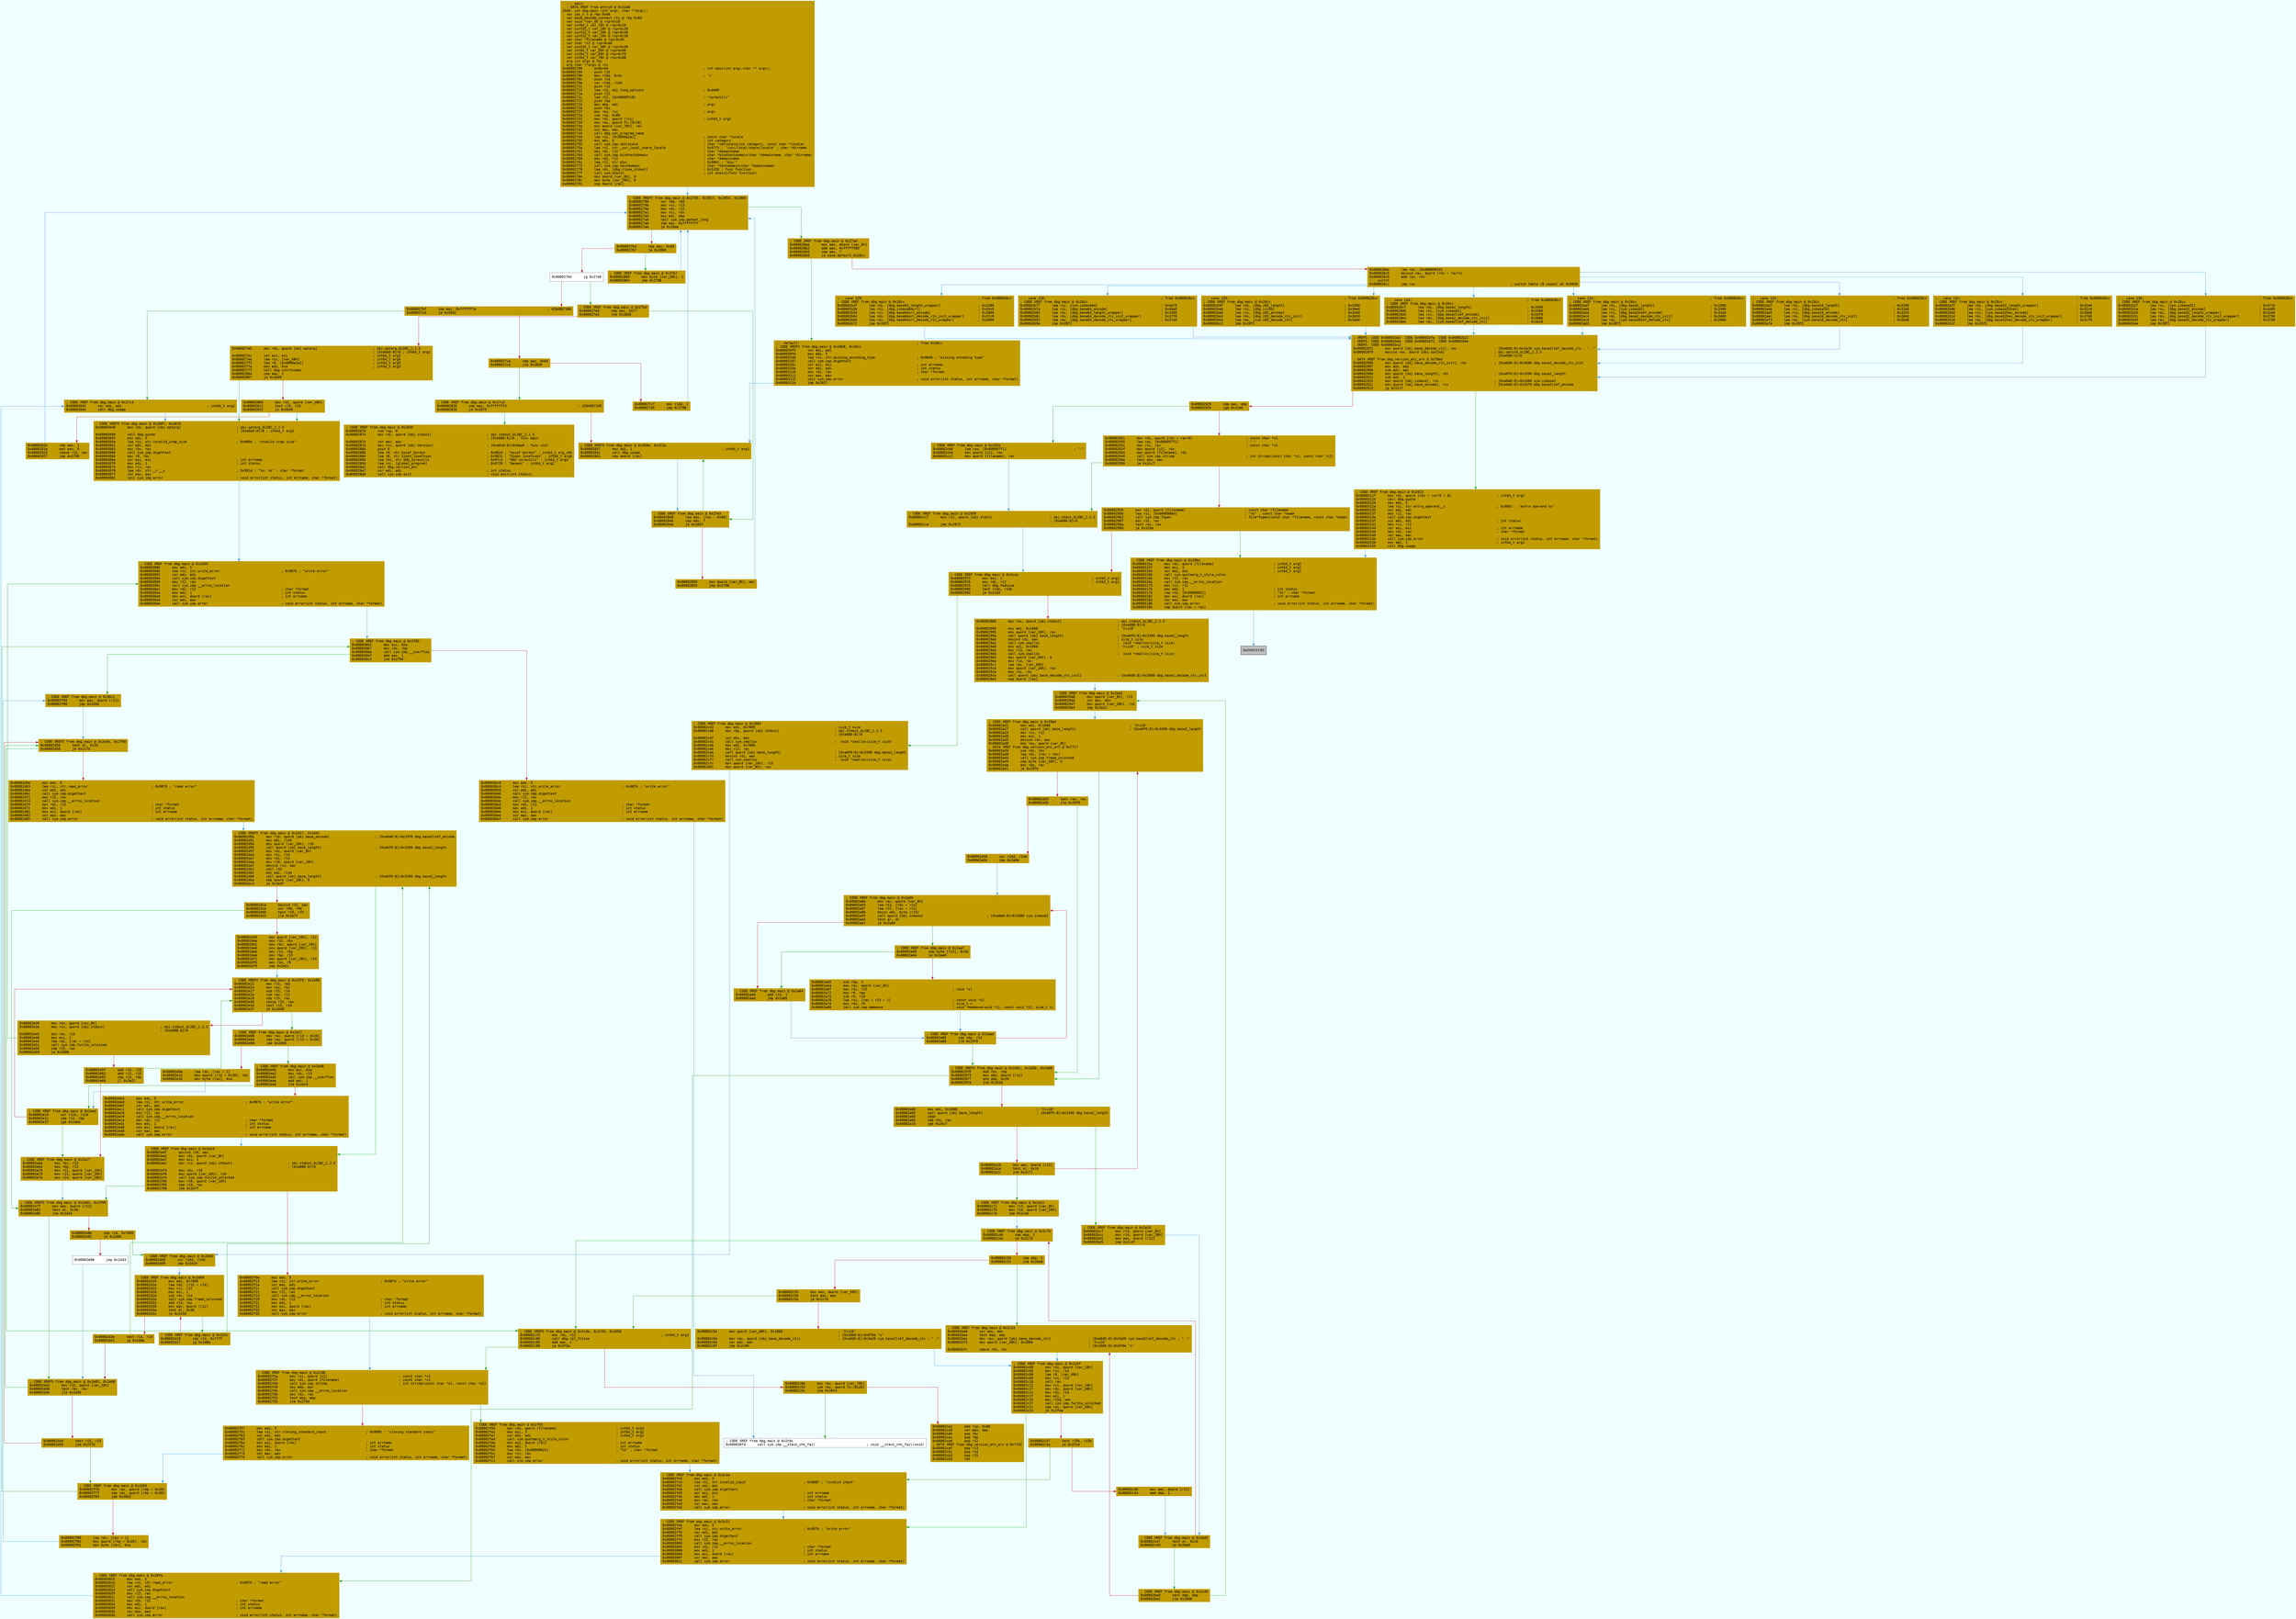digraph code {
	graph [bgcolor=azure fontsize=8 fontname="Courier" splines="ortho"];
	node [fillcolor=gray style=filled shape=box];
	edge [arrowhead="normal"];
	"0x00002700" [URL="dbg.main/0x00002700", fillcolor="#c19c00",color="#c19c00", fontname="Courier",label="  ;-- main:\l  ; DATA XREF from entry0 @ 0x31a8\l2646: int dbg.main (int argc, char **argv);\l; var idx_t n @ rbp-0x68\l; var base_decode_context ctx @ rbp-0x60\l; var void *var_8h @ rsp+0x18\l; var int64_t var_10h @ rsp+0x20\l; var uint32_t var_18h @ rsp+0x28\l; var uint32_t var_20h @ rsp+0x30\l; var uint32_t var_28h @ rsp+0x38\l; var char *filename @ rsp+0x40\l; var char *s2 @ rsp+0x48\l; var uint32_t var_48h @ rsp+0x58\l; var int64_t var_50h @ rsp+0x60\l; var int64_t var_60h @ rsp+0x70\l; var int64_t var_78h @ rsp+0x88\l; arg int argc @ rdi\l; arg char **argv @ rsi\l0x00002700      endbr64                                                ; int main(int argc,char ** argv);\l0x00002704      push r15\l0x00002706      mov r15d, 0x4c                                         ; 'L'\l0x0000270c      push r14\l0x0000270e      xor r14d, r14d\l0x00002711      push r13\l0x00002713      lea r13, obj.long_options                              ; 0xda00\l0x0000271a      push r12\l0x0000271c      lea r12, [0x000097c8]                                  ; \"coreutils\"\l0x00002723      push rbp\l0x00002724      mov ebp, edi                                           ; argc\l0x00002726      push rbx\l0x00002727      mov rbx, rsi                                           ; argv\l0x0000272a      sub rsp, 0x88\l0x00002731      mov rdi, qword [rsi]                                   ; int64_t arg1\l0x00002734      mov rax, qword fs:[0x28]\l0x0000273d      mov qword [var_78h], rax\l0x00002742      xor eax, eax\l0x00002744      call dbg.set_program_name\l0x00002749      lea rsi, [0x0000a1a1]                                  ; const char *locale\l0x00002750      mov edi, 6                                             ; int category\l0x00002755      call sym.imp.setlocale                                 ; char *setlocale(int category, const char *locale)\l0x0000275a      lea rsi, str._usr_local_share_locale                   ; 0x97f3 ; \"/usr/local/share/locale\" ; char *dirname\l0x00002761      mov rdi, r12                                           ; char *domainname\l0x00002764      call sym.imp.bindtextdomain                            ; char *bindtextdomain(char *domainname, char *dirname)\l0x00002769      mov rdi, r12                                           ; char *domainname\l0x0000276c      lea r12, str.diw:                                      ; 0x9841 ; \"diw:\"\l0x00002773      call sym.imp.textdomain                                ; char *textdomain(char *domainname)\l0x00002778      lea rdi, [dbg.close_stdout]                            ; 0x5250 ; func function\l0x0000277f      call sym.atexit                                        ; int atexit(func function)\l0x00002784      mov dword [var_8h], 0\l0x0000278c      mov byte [var_20h], 0\l0x00002791      nop dword [rax]\l"]
	"0x00002798" [URL="dbg.main/0x00002798", fillcolor="#c19c00",color="#c19c00", fontname="Courier",label="; CODE XREFS from dbg.main @ 0x27d5, 0x2827, 0x2854, 0x2865\l0x00002798      xor r8d, r8d\l0x0000279b      mov rcx, r13\l0x0000279e      mov rdx, r12\l0x000027a1      mov rsi, rbx\l0x000027a4      mov edi, ebp\l0x000027a6      call sym.imp.getopt_long\l0x000027ab      cmp eax, 0xffffffff\l0x000027ae      je 0x28ae\l"]
	"0x000027b4" [URL="dbg.main/0x000027b4", fillcolor="#c19c00",color="#c19c00", fontname="Courier",label="0x000027b4      cmp eax, 0x69\l0x000027b7      je 0x2860\l"]
	"0x000027bd" [URL="dbg.main/0x000027bd", fillcolor="white",color="#767676", fontname="Courier",label="0x000027bd      jg 0x27e0\l"]
	"0x000027bf" [URL="dbg.main/0x000027bf", fillcolor="#c19c00",color="#c19c00", fontname="Courier",label="0x000027bf      cmp eax, 0xffffff7e                                    ; 4294967166\l0x000027c4      je 0x3042\l"]
	"0x000027ca" [URL="dbg.main/0x000027ca", fillcolor="#c19c00",color="#c19c00", fontname="Courier",label="0x000027ca      cmp eax, 0x64\l0x000027cd      jne 0x2830\l"]
	"0x000027cf" [URL="dbg.main/0x000027cf", fillcolor="#c19c00",color="#c19c00", fontname="Courier",label="0x000027cf      mov r14d, 1\l0x000027d5      jmp 0x2798\l"]
	"0x000027e0" [URL="dbg.main/0x000027e0", fillcolor="#c19c00",color="#c19c00", fontname="Courier",label="; CODE XREF from dbg.main @ 0x27bd\l0x000027e0      cmp eax, 0x77\l0x000027e3      jne 0x2848\l"]
	"0x000027e5" [URL="dbg.main/0x000027e5", fillcolor="#c19c00",color="#c19c00", fontname="Courier",label="0x000027e5      mov rdi, qword [obj.optarg]                            ; obj.optarg_GLIBC_2.2.5\l                                                                       ; [0xe0a0:8]=0 ; int64_t arg1\l0x000027ec      xor esi, esi                                           ; int64_t arg2\l0x000027ee      lea rcx, [var_48h]                                     ; int64_t arg4\l0x000027f3      lea r8, [0x0000a1a1]                                   ; int64_t arg5\l0x000027fa      mov edx, 0xa                                           ; int64_t arg3\l0x000027ff      call dbg.xstrtoimax\l0x00002804      cmp eax, 1\l0x00002807      ja 0x3049\l"]
	"0x0000280d" [URL="dbg.main/0x0000280d", fillcolor="#c19c00",color="#c19c00", fontname="Courier",label="0x0000280d      mov r15, qword [var_48h]\l0x00002812      test r15, r15\l0x00002815      js 0x3049\l"]
	"0x0000281b" [URL="dbg.main/0x0000281b", fillcolor="#c19c00",color="#c19c00", fontname="Courier",label="0x0000281b      cmp eax, 1\l0x0000281e      mov eax, 0\l0x00002823      cmove r15, rax\l0x00002827      jmp 0x2798\l"]
	"0x00002830" [URL="dbg.main/0x00002830", fillcolor="#c19c00",color="#c19c00", fontname="Courier",label="; CODE XREF from dbg.main @ 0x27cd\l0x00002830      cmp eax, 0xffffff7d                                    ; 4294967165\l0x00002835      je 0x2870\l"]
	"0x00002837" [URL="dbg.main/0x00002837", fillcolor="#c19c00",color="#c19c00", fontname="Courier",label="; CODE XREFS from dbg.main @ 0x284e, 0x311a\l0x00002837      mov edi, 1                                             ; int64_t arg1\l0x0000283c      call dbg.usage\l0x00002841      nop dword [rax]\l"]
	"0x00002848" [URL="dbg.main/0x00002848", fillcolor="#c19c00",color="#c19c00", fontname="Courier",label="; CODE XREF from dbg.main @ 0x27e3\l0x00002848      lea edx, [rax - 0x80]\l0x0000284b      cmp edx, 7\l0x0000284e      ja 0x2837\l"]
	"0x00002850" [URL="dbg.main/0x00002850", fillcolor="#c19c00",color="#c19c00", fontname="Courier",label="0x00002850      mov dword [var_8h], eax\l0x00002854      jmp 0x2798\l"]
	"0x00002860" [URL="dbg.main/0x00002860", fillcolor="#c19c00",color="#c19c00", fontname="Courier",label="; CODE XREF from dbg.main @ 0x27b7\l0x00002860      mov byte [var_20h], 1\l0x00002865      jmp 0x2798\l"]
	"0x00002870" [URL="dbg.main/0x00002870", fillcolor="#c19c00",color="#c19c00", fontname="Courier",label="; CODE XREF from dbg.main @ 0x2835\l0x00002870      sub rsp, 8\l0x00002874      mov rdi, qword [obj.stdout]                            ; obj.stdout_GLIBC_2.2.5\l                                                                       ; [0xe088:8]=0 ; func main\l0x0000287b      xor eax, eax\l0x0000287d      mov rcx, qword [obj.Version]                           ; [0xe010:8]=0x9aa9 ; func init\l0x00002884      push 0\l0x00002886      lea r9, str.Assaf_Gordon                               ; 0x9824 ; \"Assaf Gordon\" ; int64_t arg_c0h\l0x0000288d      lea r8, str.Simon_Josefsson                            ; 0x9831 ; \"Simon Josefsson\" ; int64_t arg6\l0x00002894      lea rdx, str.GNU_coreutils                             ; 0x97c4 ; \"GNU coreutils\" ; int64_t arg3\l0x0000289b      lea rsi, [global_program]                              ; 0x9729 ; \"basenc\" ; int64_t arg2\l0x000028a2      call dbg.version_etc\l0x000028a7      xor edi, edi                                           ; int status\l0x000028a9      call sym.imp.exit                                      ; void exit(int status)\l"]
	"0x000028ae" [URL="dbg.main/0x000028ae", fillcolor="#c19c00",color="#c19c00", fontname="Courier",label="; CODE XREF from dbg.main @ 0x27ae\l0x000028ae      mov eax, dword [var_8h]\l0x000028b2      add eax, 0xffffff80\l0x000028b5      cmp eax, 7\l0x000028b8      ja case.default.0x28cc\l"]
	"0x000028be" [URL="dbg.main/0x000028be", fillcolor="#c19c00",color="#c19c00", fontname="Courier",label="0x000028be      lea rdx, [0x00009920]\l0x000028c5      movsxd rax, dword [rdx + rax*4]\l0x000028c9      add rax, rdx\l;-- switch\l0x000028cc      jmp rax                                                ; switch table (8 cases) at 0x9920\l"]
	"0x000028cf" [URL="dbg.main/0x000028cf", fillcolor="#c19c00",color="#c19c00", fontname="Courier",label=";-- case 134:                                                          ; from 0x000028cc\l; CODE XREF from dbg.main @ 0x28cc\l0x000028cf      lea rdi, [dbg.base2_length]                            ; 0x3390\l0x000028d6      lea rsi, [sym.isbase2]                                 ; 0x3380\l0x000028dd      lea rcx, [dbg.base2lsbf_encode]                        ; 0x33f0\l0x000028e4      lea rdx, [dbg.base2_decode_ctx_init]                   ; 0x3680\l0x000028eb      lea rax, [sym.base2lsbf_decode_ctx]                    ; 0x3a20\l"]
	"0x000028f2" [URL="dbg.main/0x000028f2", fillcolor="#c19c00",color="#c19c00", fontname="Courier",label="; XREFS: CODE 0x00002ad2  CODE 0x00002afa  CODE 0x00002b22  \l; XREFS: CODE 0x00002b4a  CODE 0x00002b72  CODE 0x00002b9a  \l; XREFS: CODE 0x00002bc2  \l0x000028f2      mov qword [obj.base_decode_ctx], rax                   ; [0xe0d0:8]=0x3a20 sym.base2lsbf_decode_ctx ; \" :\"\l0x000028f9      movsxd rax, dword [obj.optind]                         ; obj.optind_GLIBC_2.2.5\l                                                                       ; [0xe098:4]=0\l; DATA XREF from dbg.version_etc_arn @ 0x784d\l0x00002900      mov qword [obj.base_decode_ctx_init], rdx              ; [0xe0d8:8]=0x3680 dbg.base2_decode_ctx_init\l0x00002907      mov edx, ebp\l0x00002909      sub edx, eax\l0x0000290b      mov qword [obj.base_length], rdi                       ; [0xe0f0:8]=0x3390 dbg.base2_length\l0x00002912      sub edx, 1\l0x00002915      mov qword [obj.isbase], rsi                            ; [0xe0e8:8]=0x3380 sym.isbase2\l0x0000291c      mov qword [obj.base_encode], rcx                       ; [0xe0e0:8]=0x33f0 dbg.base2lsbf_encode\l0x00002923      jg 0x311f\l"]
	"0x00002929" [URL="dbg.main/0x00002929", fillcolor="#c19c00",color="#c19c00", fontname="Courier",label="0x00002929      cmp eax, ebp\l0x0000292b      jge 0x2cb6\l"]
	"0x00002931" [URL="dbg.main/0x00002931", fillcolor="#c19c00",color="#c19c00", fontname="Courier",label="0x00002931      mov rdi, qword [rbx + rax*8]                           ; const char *s1\l0x00002935      lea rax, [0x000097f1]                                  ; \"-\"\l0x0000293c      mov rsi, rax                                           ; const char *s2\l0x0000293f      mov qword [s2], rax\l0x00002944      mov qword [filename], rdi\l0x00002949      call sym.imp.strcmp                                    ; int strcmp(const char *s1, const char *s2)\l0x0000294e      test eax, eax\l0x00002950      je 0x2cc7\l"]
	"0x00002956" [URL="dbg.main/0x00002956", fillcolor="#c19c00",color="#c19c00", fontname="Courier",label="0x00002956      mov rdi, qword [filename]                              ; const char *filename\l0x0000295b      lea rsi, [0x0000986d]                                  ; \"rb\" ; const char *mode\l0x00002962      call sym.imp.fopen                                     ; file*fopen(const char *filename, const char *mode)\l0x00002967      mov r12, rax\l0x0000296a      test rax, rax\l0x0000296d      je 0x315a\l"]
	"0x00002973" [URL="dbg.main/0x00002973", fillcolor="#c19c00",color="#c19c00", fontname="Courier",label="; CODE XREF from dbg.main @ 0x2cce\l0x00002973      mov esi, 2                                             ; int64_t arg2\l0x00002978      mov rdi, r12                                           ; int64_t arg1\l0x0000297b      call dbg.fadvise\l0x00002980      test r14b, r14b\l0x00002983      je 0x2cd3\l"]
	"0x00002989" [URL="dbg.main/0x00002989", fillcolor="#c19c00",color="#c19c00", fontname="Courier",label="0x00002989      mov rax, qword [obj.stdout]                            ; obj.stdout_GLIBC_2.2.5\l                                                                       ; [0xe088:8]=0\l0x00002990      mov edi, 0x1068                                        ; 'h\\x10'\l0x00002995      mov qword [var_10h], rax\l0x0000299a      call qword [obj.base_length]                           ; [0xe0f0:8]=0x3390 dbg.base2_length\l0x000029a0      movsxd rdi, eax                                        ; size_t size\l0x000029a3      call sym.xmalloc                                       ;  void *xmalloc(size_t size)\l0x000029a8      mov edi, 0x1068                                        ; 'h\\x10' ; size_t size\l0x000029ad      mov r13, rax\l0x000029b0      call sym.xmalloc                                       ;  void *xmalloc(size_t size)\l0x000029b5      mov qword [var_60h], 0\l0x000029be      mov r14, rax\l0x000029c1      lea rax, [var_50h]\l0x000029c6      mov qword [var_18h], rax\l0x000029cb      mov rdi, rax\l0x000029ce      call qword [obj.base_decode_ctx_init]                  ; [0xe0d8:8]=0x3680 dbg.base2_decode_ctx_init\l0x000029d4      nop dword [rax]\l"]
	"0x000029d8" [URL="dbg.main/0x000029d8", fillcolor="#c19c00",color="#c19c00", fontname="Courier",label="; CODE XREF from dbg.main @ 0x2be2\l0x000029d8      mov qword [var_8h], r13\l0x000029dd      xor ebx, ebx\l0x000029df      mov qword [var_28h], r14\l0x000029e4      jmp 0x2a22\l"]
	"0x000029f0" [URL="dbg.main/0x000029f0", fillcolor="#c19c00",color="#c19c00", fontname="Courier",label="; CODE XREFS from dbg.main @ 0x2a51, 0x2a56, 0x2a88\l0x000029f0      add rbx, rbp\l0x000029f3      mov ebp, dword [r12]\l0x000029f7      and ebp, 0x20\l0x000029fa      jne 0x3016\l"]
	"0x00002a00" [URL="dbg.main/0x00002a00", fillcolor="#c19c00",color="#c19c00", fontname="Courier",label="0x00002a00      mov edi, 0x1068                                        ; 'h\\x10'\l0x00002a05      call qword [obj.base_length]                           ; [0xe0f0:8]=0x3390 dbg.base2_length\l0x00002a0b      cdqe\l0x00002a0d      cmp rbx, rax\l0x00002a10      jge 0x2bc7\l"]
	"0x00002a16" [URL="dbg.main/0x00002a16", fillcolor="#c19c00",color="#c19c00", fontname="Courier",label="0x00002a16      mov eax, dword [r12]\l0x00002a1a      test al, 0x10\l0x00002a1c      jne 0x2c71\l"]
	"0x00002a22" [URL="dbg.main/0x00002a22", fillcolor="#c19c00",color="#c19c00", fontname="Courier",label="; CODE XREF from dbg.main @ 0x29e4\l0x00002a22      mov edi, 0x1068                                        ; 'h\\x10'\l0x00002a27      call qword [obj.base_length]                           ; [0xe0f0:8]=0x3390 dbg.base2_length\l0x00002a2d      mov rcx, r12\l0x00002a30      mov esi, 1\l0x00002a35      movsxd rdx, eax\l0x00002a38      mov rax, qword [var_8h]\l; DATA XREF from dbg.version_etc_arn @ 0x7717\l0x00002a3d      sub rdx, rbx\l0x00002a40      lea rdi, [rax + rbx]\l0x00002a44      call sym.imp.fread_unlocked\l0x00002a49      cmp byte [var_20h], 0\l0x00002a4e      mov rbp, rax\l0x00002a51      je 0x29f0\l"]
	"0x00002a53" [URL="dbg.main/0x00002a53", fillcolor="#c19c00",color="#c19c00", fontname="Courier",label="0x00002a53      test rax, rax\l0x00002a56      jle 0x29f0\l"]
	"0x00002a58" [URL="dbg.main/0x00002a58", fillcolor="#c19c00",color="#c19c00", fontname="Courier",label="0x00002a58      xor r14d, r14d\l0x00002a5b      jmp 0x2a8e\l"]
	"0x00002a60" [URL="dbg.main/0x00002a60", fillcolor="#c19c00",color="#c19c00", fontname="Courier",label="; CODE XREF from dbg.main @ 0x2aa7\l0x00002a60      cmp byte [r15], 0x3d\l0x00002a64      je 0x2aa9\l"]
	"0x00002a66" [URL="dbg.main/0x00002a66", fillcolor="#c19c00",color="#c19c00", fontname="Courier",label="0x00002a66      sub rbp, 1\l0x00002a6a      mov rax, qword [var_8h]\l0x00002a6f      mov rdi, r15                                           ; void *s1\l0x00002a72      mov r9, rbp\l0x00002a75      sub r9, r14\l0x00002a78      lea rsi, [rax + r13 + 1]                               ; const void *s2\l0x00002a7d      mov rdx, r9                                            ; size_t n\l0x00002a80      call sym.imp.memmove                                   ; void *memmove(void *s1, const void *s2, size_t n)\l"]
	"0x00002a85" [URL="dbg.main/0x00002a85", fillcolor="#c19c00",color="#c19c00", fontname="Courier",label="; CODE XREF from dbg.main @ 0x2aad\l0x00002a85      cmp rbp, r14\l0x00002a88      jle 0x29f0\l"]
	"0x00002a8e" [URL="dbg.main/0x00002a8e", fillcolor="#c19c00",color="#c19c00", fontname="Courier",label="; CODE XREF from dbg.main @ 0x2a5b\l0x00002a8e      mov rax, qword [var_8h]\l0x00002a93      lea r13, [rbx + r14]\l0x00002a97      lea r15, [rax + r13]\l0x00002a9b      movsx edi, byte [r15]\l0x00002a9f      call qword [obj.isbase]                                ; [0xe0e8:8]=0x3380 sym.isbase2\l0x00002aa5      test al, al\l0x00002aa7      je 0x2a60\l"]
	"0x00002aa9" [URL="dbg.main/0x00002aa9", fillcolor="#c19c00",color="#c19c00", fontname="Courier",label="; CODE XREF from dbg.main @ 0x2a64\l0x00002aa9      add r14, 1\l0x00002aad      jmp 0x2a85\l"]
	"0x00002aaf" [URL="dbg.main/0x00002aaf", fillcolor="#c19c00",color="#c19c00", fontname="Courier",label=";-- case 133:                                                          ; from 0x000028cc\l; CODE XREF from dbg.main @ 0x28cc\l0x00002aaf      lea rdi, [dbg.base2_length]                            ; 0x3390\l0x00002ab6      lea rsi, [sym.isbase2]                                 ; 0x3380\l0x00002abd      lea rcx, [dbg.base2msbf_encode]                        ; 0x33a0\l0x00002ac4      lea rdx, [dbg.base2_decode_ctx_init]                   ; 0x3680\l0x00002acb      lea rax, [sym.base2msbf_decode_ctx]                    ; 0x3960\l0x00002ad2      jmp 0x28f2\l"]
	"0x00002ad7" [URL="dbg.main/0x00002ad7", fillcolor="#c19c00",color="#c19c00", fontname="Courier",label=";-- case 132:                                                          ; from 0x000028cc\l; CODE XREF from dbg.main @ 0x28cc\l0x00002ad7      lea rdi, [dbg.base16_length]                           ; 0x3300\l0x00002ade      lea rsi, [dbg.isbase16]                                ; 0x32e0\l0x00002ae5      lea rcx, [dbg.base16_encode]                           ; 0x3310\l0x00002aec      lea rdx, [dbg.base16_decode_ctx_init]                  ; 0x36b0\l0x00002af3      lea rax, [sym.base16_decode_ctx]                       ; 0x3bd0\l0x00002afa      jmp 0x28f2\l"]
	"0x00002aff" [URL="dbg.main/0x00002aff", fillcolor="#c19c00",color="#c19c00", fontname="Courier",label=";-- case 131:                                                          ; from 0x000028cc\l; CODE XREF from dbg.main @ 0x28cc\l0x00002aff      lea rdi, [dbg.base32_length_wrapper]                   ; 0x32a0\l0x00002b06      lea rsi, [sym.isbase32hex]                             ; 0x32c0\l0x00002b0d      lea rcx, [sym.base32hex_encode]                        ; 0x38e0\l0x00002b14      lea rdx, [dbg.base32hex_decode_ctx_init_wrapper]       ; 0x3760\l0x00002b1b      lea rax, [dbg.base32hex_decode_ctx_wrapper]            ; 0x3c70\l0x00002b22      jmp 0x28f2\l"]
	"0x00002b27" [URL="dbg.main/0x00002b27", fillcolor="#c19c00",color="#c19c00", fontname="Courier",label=";-- case 130:                                                          ; from 0x000028cc\l; CODE XREF from dbg.main @ 0x28cc\l0x00002b27      lea rsi, [sym.isbase32]                                ; 0x4710\l0x00002b2e      lea rcx, [dbg.base32_encode]                           ; 0x4400\l0x00002b35      lea rdi, [dbg.base32_length_wrapper]                   ; 0x32a0\l0x00002b3c      lea rdx, [dbg.base32_decode_ctx_init_wrapper]          ; 0x3790\l0x00002b43      lea rax, [dbg.base32_decode_ctx_wrapper]               ; 0x3740\l0x00002b4a      jmp 0x28f2\l"]
	"0x00002b4f" [URL="dbg.main/0x00002b4f", fillcolor="#c19c00",color="#c19c00", fontname="Courier",label=";-- case 129:                                                          ; from 0x000028cc\l; CODE XREF from dbg.main @ 0x28cc\l0x00002b4f      lea rdi, [dbg.base64_length_wrapper]                   ; 0x3280\l0x00002b56      lea rsi, [dbg.isbase64url]                             ; 0x35c0\l0x00002b5d      lea rcx, [dbg.base64url_encode]                        ; 0x3600\l0x00002b64      lea rdx, [dbg.base64url_decode_ctx_init_wrapper]       ; 0x37c0\l0x00002b6b      lea rax, [dbg.base64url_decode_ctx_wrapper]            ; 0x3800\l0x00002b72      jmp 0x28f2\l"]
	"0x00002b77" [URL="dbg.main/0x00002b77", fillcolor="#c19c00",color="#c19c00", fontname="Courier",label=";-- case 128:                                                          ; from 0x000028cc\l; CODE XREF from dbg.main @ 0x28cc\l0x00002b77      lea rsi, [sym.isbase64]                                ; 0x4e70\l0x00002b7e      lea rcx, [dbg.base64_encode]                           ; 0x4be0\l0x00002b85      lea rdi, [dbg.base64_length_wrapper]                   ; 0x3280\l0x00002b8c      lea rdx, [dbg.base64_decode_ctx_init_wrapper]          ; 0x37f0\l0x00002b93      lea rax, [dbg.base64_decode_ctx_wrapper]               ; 0x37a0\l0x00002b9a      jmp 0x28f2\l"]
	"0x00002b9f" [URL="dbg.main/0x00002b9f", fillcolor="#c19c00",color="#c19c00", fontname="Courier",label=";-- case 135:                                                          ; from 0x000028cc\l; CODE XREF from dbg.main @ 0x28cc\l0x00002b9f      lea rdi, [dbg.z85_length]                              ; 0x3360\l0x00002ba6      lea rsi, [dbg.isz85]                                   ; 0x36e0\l0x00002bad      lea rcx, [dbg.z85_encode]                              ; 0x3440\l0x00002bb4      lea rdx, [dbg.z85_decode_ctx_init]                     ; 0x3650\l0x00002bbb      lea rax, [sym.z85_decode_ctx]                          ; 0x3ab0\l0x00002bc2      jmp 0x28f2\l"]
	"0x00002bc7" [URL="dbg.main/0x00002bc7", fillcolor="#c19c00",color="#c19c00", fontname="Courier",label="; CODE XREF from dbg.main @ 0x2a10\l0x00002bc7      mov r13, qword [var_8h]\l0x00002bcc      mov r14, qword [var_28h]\l0x00002bd1      mov eax, dword [r12]\l0x00002bd5      jmp 0x2c47\l"]
	"0x00002be0" [URL="dbg.main/0x00002be0", fillcolor="#c19c00",color="#c19c00", fontname="Courier",label="; CODE XREF from dbg.main @ 0x2c49\l0x00002be0      test ebp, ebp\l0x00002be2      jne 0x29d8\l"]
	"0x00002be8" [URL="dbg.main/0x00002be8", fillcolor="#c19c00",color="#c19c00", fontname="Courier",label="; CODE XREF from dbg.main @ 0x2c53\l0x00002be8      xor edx, edx\l0x00002bea      test ebp, ebp\l0x00002bec      mov rax, qword [obj.base_decode_ctx]                   ; [0xe0d0:8]=0x3a20 sym.base2lsbf_decode_ctx ; \" :\"\l0x00002bf3      mov qword [var_48h], 0x1068                            ; 'h\\x10'\l                                                                       ; [0x1068:8]=0x970e \"c\"\l0x00002bfc      cmove rdx, rbx\l"]
	"0x00002c00" [URL="dbg.main/0x00002c00", fillcolor="#c19c00",color="#c19c00", fontname="Courier",label="; CODE XREF from dbg.main @ 0x2c6f\l0x00002c00      mov rdi, qword [var_18h]\l0x00002c05      mov rcx, r14\l0x00002c08      lea r8, [var_48h]\l0x00002c0d      mov rsi, r13\l0x00002c10      call rax\l0x00002c12      mov rcx, qword [var_10h]\l0x00002c17      mov rdx, qword [var_48h]\l0x00002c1c      mov rdi, r14\l0x00002c1f      mov esi, 1\l0x00002c24      mov r15d, eax\l0x00002c27      call sym.imp.fwrite_unlocked\l0x00002c2c      cmp rax, qword [var_48h]\l0x00002c31      jb 0x2fea\l"]
	"0x00002c37" [URL="dbg.main/0x00002c37", fillcolor="#c19c00",color="#c19c00", fontname="Courier",label="0x00002c37      test r15b, r15b\l0x00002c3a      je 0x2fc6\l"]
	"0x00002c40" [URL="dbg.main/0x00002c40", fillcolor="#c19c00",color="#c19c00", fontname="Courier",label="0x00002c40      mov eax, dword [r12]\l0x00002c44      add ebp, 1\l"]
	"0x00002c47" [URL="dbg.main/0x00002c47", fillcolor="#c19c00",color="#c19c00", fontname="Courier",label="; CODE XREF from dbg.main @ 0x2bd5\l0x00002c47      test al, 0x10\l0x00002c49      je 0x2be0\l"]
	"0x00002c4b" [URL="dbg.main/0x00002c4b", fillcolor="#c19c00",color="#c19c00", fontname="Courier",label="; CODE XREF from dbg.main @ 0x2c7b\l0x00002c4b      cmp ebp, 2\l0x00002c4e      je 0x2c7d\l"]
	"0x00002c50" [URL="dbg.main/0x00002c50", fillcolor="#c19c00",color="#c19c00", fontname="Courier",label="0x00002c50      cmp ebp, 1\l0x00002c53      jne 0x2be8\l"]
	"0x00002c55" [URL="dbg.main/0x00002c55", fillcolor="#c19c00",color="#c19c00", fontname="Courier",label="0x00002c55      mov eax, dword [var_50h]\l0x00002c59      test eax, eax\l0x00002c5b      je 0x2c7d\l"]
	"0x00002c5d" [URL="dbg.main/0x00002c5d", fillcolor="#c19c00",color="#c19c00", fontname="Courier",label="0x00002c5d      mov qword [var_48h], 0x1068                            ; 'h\\x10'\l                                                                       ; [0x1068:8]=0x970e \"c\"\l0x00002c66      mov rax, qword [obj.base_decode_ctx]                   ; [0xe0d0:8]=0x3a20 sym.base2lsbf_decode_ctx ; \" :\"\l0x00002c6d      xor edx, edx\l0x00002c6f      jmp 0x2c00\l"]
	"0x00002c71" [URL="dbg.main/0x00002c71", fillcolor="#c19c00",color="#c19c00", fontname="Courier",label="; CODE XREF from dbg.main @ 0x2a1c\l0x00002c71      mov r13, qword [var_8h]\l0x00002c76      mov r14, qword [var_28h]\l0x00002c7b      jmp 0x2c4b\l"]
	"0x00002c7d" [URL="dbg.main/0x00002c7d", fillcolor="#c19c00",color="#c19c00", fontname="Courier",label="; CODE XREFS from dbg.main @ 0x2c4e, 0x2c5b, 0x2d58\l0x00002c7d      mov rdi, r12                                           ; int64_t arg1\l0x00002c80      call dbg.rpl_fclose\l0x00002c85      add eax, 1\l0x00002c88      je 0x2f3a\l"]
	"0x00002c8e" [URL="dbg.main/0x00002c8e", fillcolor="#c19c00",color="#c19c00", fontname="Courier",label="0x00002c8e      mov rax, qword [var_78h]\l0x00002c93      sub rax, qword fs:[0x28]\l0x00002c9c      jne 0x30f4\l"]
	"0x00002ca2" [URL="dbg.main/0x00002ca2", fillcolor="#c19c00",color="#c19c00", fontname="Courier",label="0x00002ca2      add rsp, 0x88\l0x00002ca9      xor eax, eax\l0x00002cab      pop rbx\l0x00002cac      pop rbp\l0x00002cad      pop r12\l; DATA XREF from dbg.version_etc_arn @ 0x7792\l0x00002caf      pop r13\l0x00002cb1      pop r14\l0x00002cb3      pop r15\l0x00002cb5      ret\l"]
	"0x00002cb6" [URL="dbg.main/0x00002cb6", fillcolor="#c19c00",color="#c19c00", fontname="Courier",label="; CODE XREF from dbg.main @ 0x292b\l0x00002cb6      lea rax, [0x000097f1]                                  ; \"-\"\l0x00002cbd      mov qword [s2], rax\l0x00002cc2      mov qword [filename], rax\l"]
	"0x00002cc7" [URL="dbg.main/0x00002cc7", fillcolor="#c19c00",color="#c19c00", fontname="Courier",label="; CODE XREF from dbg.main @ 0x2950\l0x00002cc7      mov r12, qword [obj.stdin]                             ; obj.stdin_GLIBC_2.2.5\l                                                                       ; [0xe090:8]=0\l0x00002cce      jmp 0x2973\l"]
	"0x00002cd3" [URL="dbg.main/0x00002cd3", fillcolor="#c19c00",color="#c19c00", fontname="Courier",label="; CODE XREF from dbg.main @ 0x2983\l0x00002cd3      mov edi, 0x7800                                        ; size_t size\l0x00002cd8      mov rbp, qword [obj.stdout]                            ; obj.stdout_GLIBC_2.2.5\l                                                                       ; [0xe088:8]=0\l0x00002cdf      xor ebx, ebx\l0x00002ce1      call sym.xmalloc                                       ;  void *xmalloc(size_t size)\l0x00002ce6      mov edi, 0x7800\l0x00002ceb      mov r13, rax\l0x00002cee      call qword [obj.base_length]                           ; [0xe0f0:8]=0x3390 dbg.base2_length\l0x00002cf4      movsxd rdi, eax                                        ; size_t size\l0x00002cf7      call sym.xmalloc                                       ;  void *xmalloc(size_t size)\l0x00002cfc      mov qword [var_18h], r15\l0x00002d01      mov qword [var_8h], rax\l"]
	"0x00002d06" [URL="dbg.main/0x00002d06", fillcolor="#c19c00",color="#c19c00", fontname="Courier",label="; CODE XREF from dbg.main @ 0x2e92\l0x00002d06      xor r14d, r14d\l0x00002d09      jmp 0x2d19\l"]
	"0x00002d10" [URL="dbg.main/0x00002d10", fillcolor="#c19c00",color="#c19c00", fontname="Courier",label="; CODE XREF from dbg.main @ 0x2d3c\l0x00002d10      cmp r14, 0x77ff\l0x00002d17      jg 0x2d8a\l"]
	"0x00002d19" [URL="dbg.main/0x00002d19", fillcolor="#c19c00",color="#c19c00", fontname="Courier",label="; CODE XREF from dbg.main @ 0x2d09\l0x00002d19      mov edx, 0x7800\l0x00002d1e      lea rdi, [r13 + r14]\l0x00002d23      mov rcx, r12\l0x00002d26      mov esi, 1\l0x00002d2b      sub rdx, r14\l0x00002d2e      call sym.imp.fread_unlocked\l0x00002d33      add r14, rax\l0x00002d36      mov eax, dword [r12]\l0x00002d3a      test al, 0x30\l0x00002d3c      je 0x2d10\l"]
	"0x00002d3e" [URL="dbg.main/0x00002d3e", fillcolor="#c19c00",color="#c19c00", fontname="Courier",label="0x00002d3e      test r14, r14\l0x00002d41      jg 0x2d8a\l"]
	"0x00002d43" [URL="dbg.main/0x00002d43", fillcolor="#c19c00",color="#c19c00", fontname="Courier",label="; CODE XREFS from dbg.main @ 0x2e85, 0x2e98\l0x00002d43      mov r15, qword [var_18h]\l0x00002d48      test rbx, rbx\l0x00002d4b      jle 0x2d56\l"]
	"0x00002d4d" [URL="dbg.main/0x00002d4d", fillcolor="#c19c00",color="#c19c00", fontname="Courier",label="0x00002d4d      test r15, r15\l0x00002d50      jne 0x2f7b\l"]
	"0x00002d56" [URL="dbg.main/0x00002d56", fillcolor="#c19c00",color="#c19c00", fontname="Courier",label="; CODE XREFS from dbg.main @ 0x2d4b, 0x2f98\l0x00002d56      test al, 0x20\l0x00002d58      je 0x2c7d\l"]
	"0x00002d5e" [URL="dbg.main/0x00002d5e", fillcolor="#c19c00",color="#c19c00", fontname="Courier",label="0x00002d5e      mov edx, 5\l0x00002d63      lea rsi, str.read_error                                ; 0x9870 ; \"read error\"\l0x00002d6a      xor edi, edi\l0x00002d6c      call sym.imp.dcgettext\l0x00002d71      mov r12, rax\l0x00002d74      call sym.imp.__errno_location\l0x00002d79      mov rdx, r12                                           ; char *format\l0x00002d7c      mov edi, 1                                             ; int status\l0x00002d81      mov esi, dword [rax]                                   ; int errname\l0x00002d83      xor eax, eax\l0x00002d85      call sym.imp.error                                     ; void error(int status, int errname, char *format)\l"]
	"0x00002d8a" [URL="dbg.main/0x00002d8a", fillcolor="#c19c00",color="#c19c00", fontname="Courier",label="; CODE XREFS from dbg.main @ 0x2d17, 0x2d41\l0x00002d8a      mov r10, qword [obj.base_encode]                       ; [0xe0e0:8]=0x33f0 dbg.base2lsbf_encode\l0x00002d91      mov edi, r14d\l0x00002d94      mov qword [var_10h], r10\l0x00002d99      call qword [obj.base_length]                           ; [0xe0f0:8]=0x3390 dbg.base2_length\l0x00002d9f      mov rdx, qword [var_8h]\l0x00002da4      mov rsi, r14\l0x00002da7      mov rdi, r13\l0x00002daa      mov r10, qword [var_10h]\l0x00002daf      movsxd rcx, eax\l0x00002db2      call r10\l0x00002db5      mov edi, r14d\l0x00002db8      call qword [obj.base_length]                           ; [0xe0f0:8]=0x3390 dbg.base2_length\l0x00002dbe      cmp qword [var_18h], 0\l0x00002dc4      je 0x2edf\l"]
	"0x00002dca" [URL="dbg.main/0x00002dca", fillcolor="#c19c00",color="#c19c00", fontname="Courier",label="0x00002dca      movsxd r15, eax\l0x00002dcd      xor r9d, r9d\l0x00002dd0      test r15, r15\l0x00002dd3      jle 0x2e7f\l"]
	"0x00002dd9" [URL="dbg.main/0x00002dd9", fillcolor="#c19c00",color="#c19c00", fontname="Courier",label="0x00002dd9      mov qword [var_10h], r12\l0x00002dde      mov r12, rbx\l0x00002de1      mov rbx, qword [var_18h]\l0x00002de6      mov qword [var_20h], r13\l0x00002deb      mov r13, rbp\l0x00002dee      mov rbp, r15\l0x00002df1      mov qword [var_28h], r14\l0x00002df6      mov r14, r9\l0x00002df9      jmp 0x2e21\l"]
	"0x00002e00" [URL="dbg.main/0x00002e00", fillcolor="#c19c00",color="#c19c00", fontname="Courier",label="; CODE XREF from dbg.main @ 0x2e37\l0x00002e00      mov rax, qword [r13 + 0x28]\l0x00002e04      cmp rax, qword [r13 + 0x30]\l0x00002e08      jae 0x2e9d\l"]
	"0x00002e0e" [URL="dbg.main/0x00002e0e", fillcolor="#c19c00",color="#c19c00", fontname="Courier",label="0x00002e0e      lea rdx, [rax + 1]\l0x00002e12      mov qword [r13 + 0x28], rdx\l0x00002e16      mov byte [rax], 0xa\l"]
	"0x00002e19" [URL="dbg.main/0x00002e19", fillcolor="#c19c00",color="#c19c00", fontname="Courier",label="; CODE XREF from dbg.main @ 0x2ead\l0x00002e19      xor r12d, r12d\l0x00002e1c      cmp r14, rbp\l0x00002e1f      jge 0x2e6a\l"]
	"0x00002e21" [URL="dbg.main/0x00002e21", fillcolor="#c19c00",color="#c19c00", fontname="Courier",label="; CODE XREFS from dbg.main @ 0x2df9, 0x2e68\l0x00002e21      mov r15, rbp\l0x00002e24      mov rax, rbx\l0x00002e27      sub r15, r14\l0x00002e2a      sub rax, r12\l0x00002e2d      cmp r15, rax\l0x00002e30      cmovg r15, rax\l0x00002e34      test r15, r15\l0x00002e37      je 0x2e00\l"]
	"0x00002e39" [URL="dbg.main/0x00002e39", fillcolor="#c19c00",color="#c19c00", fontname="Courier",label="0x00002e39      mov rax, qword [var_8h]\l0x00002e3e      mov rcx, qword [obj.stdout]                            ; obj.stdout_GLIBC_2.2.5\l                                                                       ; [0xe088:8]=0\l0x00002e45      mov rdx, r15\l0x00002e48      mov esi, 1\l0x00002e4d      lea rdi, [rax + r14]\l0x00002e51      call sym.imp.fwrite_unlocked\l0x00002e56      cmp r15, rax\l0x00002e59      ja 0x3086\l"]
	"0x00002e5f" [URL="dbg.main/0x00002e5f", fillcolor="#c19c00",color="#c19c00", fontname="Courier",label="0x00002e5f      add r14, r15\l0x00002e62      add r12, r15\l0x00002e65      cmp r14, rbp\l0x00002e68      jl 0x2e21\l"]
	"0x00002e6a" [URL="dbg.main/0x00002e6a", fillcolor="#c19c00",color="#c19c00", fontname="Courier",label="; CODE XREF from dbg.main @ 0x2e1f\l0x00002e6a      mov rbx, r12\l0x00002e6d      mov rbp, r13\l0x00002e70      mov r12, qword [var_10h]\l0x00002e75      mov r13, qword [var_20h]\l0x00002e7a      mov r14, qword [var_28h]\l"]
	"0x00002e7f" [URL="dbg.main/0x00002e7f", fillcolor="#c19c00",color="#c19c00", fontname="Courier",label="; CODE XREFS from dbg.main @ 0x2dd3, 0x2f08\l0x00002e7f      mov eax, dword [r12]\l0x00002e83      test al, 0x30\l0x00002e85      jne 0x2d43\l"]
	"0x00002e8b" [URL="dbg.main/0x00002e8b", fillcolor="#c19c00",color="#c19c00", fontname="Courier",label="0x00002e8b      cmp r14, 0x7800\l0x00002e92      je 0x2d06\l"]
	"0x00002e98" [URL="dbg.main/0x00002e98", fillcolor="white",color="#767676", fontname="Courier",label="0x00002e98      jmp 0x2d43\l"]
	"0x00002e9d" [URL="dbg.main/0x00002e9d", fillcolor="#c19c00",color="#c19c00", fontname="Courier",label="; CODE XREF from dbg.main @ 0x2e08\l0x00002e9d      mov esi, 0xa\l0x00002ea2      mov rdi, r13\l0x00002ea5      call sym.imp.__overflow\l0x00002eaa      add eax, 1\l0x00002ead      jne 0x2e19\l"]
	"0x00002eb3" [URL="dbg.main/0x00002eb3", fillcolor="#c19c00",color="#c19c00", fontname="Courier",label="0x00002eb3      mov edx, 5\l0x00002eb8      lea rsi, str.write_error                               ; 0x987b ; \"write error\"\l0x00002ebf      xor edi, edi\l0x00002ec1      call sym.imp.dcgettext\l0x00002ec6      mov r12, rax\l0x00002ec9      call sym.imp.__errno_location\l0x00002ece      mov rdx, r12                                           ; char *format\l0x00002ed1      mov edi, 1                                             ; int status\l0x00002ed6      mov esi, dword [rax]                                   ; int errname\l0x00002ed8      xor eax, eax\l0x00002eda      call sym.imp.error                                     ; void error(int status, int errname, char *format)\l"]
	"0x00002edf" [URL="dbg.main/0x00002edf", fillcolor="#c19c00",color="#c19c00", fontname="Courier",label="; CODE XREF from dbg.main @ 0x2dc4\l0x00002edf      movsxd r10, eax\l0x00002ee2      mov rdi, qword [var_8h]\l0x00002ee7      mov esi, 1\l0x00002eec      mov rcx, qword [obj.stdout]                            ; obj.stdout_GLIBC_2.2.5\l                                                                       ; [0xe088:8]=0\l0x00002ef3      mov rdx, r10\l0x00002ef6      mov qword [var_10h], r10\l0x00002efb      call sym.imp.fwrite_unlocked\l0x00002f00      mov r10, qword [var_10h]\l0x00002f05      cmp r10, rax\l0x00002f08      jbe 0x2e7f\l"]
	"0x00002f0e" [URL="dbg.main/0x00002f0e", fillcolor="#c19c00",color="#c19c00", fontname="Courier",label="0x00002f0e      mov edx, 5\l0x00002f13      lea rsi, str.write_error                               ; 0x987b ; \"write error\"\l0x00002f1a      xor edi, edi\l0x00002f1c      call sym.imp.dcgettext\l0x00002f21      mov r12, rax\l0x00002f24      call sym.imp.__errno_location\l0x00002f29      mov rdx, r12                                           ; char *format\l0x00002f2c      mov edi, 1                                             ; int status\l0x00002f31      mov esi, dword [rax]                                   ; int errname\l0x00002f33      xor eax, eax\l0x00002f35      call sym.imp.error                                     ; void error(int status, int errname, char *format)\l"]
	"0x00002f3a" [URL="dbg.main/0x00002f3a", fillcolor="#c19c00",color="#c19c00", fontname="Courier",label="; CODE XREF from dbg.main @ 0x2c88\l0x00002f3a      mov rsi, qword [s2]                                    ; const char *s2\l0x00002f3f      mov rdi, qword [filename]                              ; const char *s1\l0x00002f44      call sym.imp.strcmp                                    ; int strcmp(const char *s1, const char *s2)\l0x00002f49      mov ebp, eax\l0x00002f4b      call sym.imp.__errno_location\l0x00002f50      mov rbx, rax\l0x00002f53      test ebp, ebp\l0x00002f55      jne 0x2f9d\l"]
	"0x00002f57" [URL="dbg.main/0x00002f57", fillcolor="#c19c00",color="#c19c00", fontname="Courier",label="0x00002f57      mov edx, 5\l0x00002f5c      lea rsi, str.closing_standard_input                    ; 0x9895 ; \"closing standard input\"\l0x00002f63      xor edi, edi\l0x00002f65      call sym.imp.dcgettext\l0x00002f6a      mov esi, dword [rbx]                                   ; int errname\l0x00002f6c      mov edi, 1                                             ; int status\l0x00002f71      mov rdx, rax                                           ; char *format\l0x00002f74      xor eax, eax\l0x00002f76      call sym.imp.error                                     ; void error(int status, int errname, char *format)\l"]
	"0x00002f7b" [URL="dbg.main/0x00002f7b", fillcolor="#c19c00",color="#c19c00", fontname="Courier",label="; CODE XREF from dbg.main @ 0x2d50\l0x00002f7b      mov rax, qword [rbp + 0x28]\l0x00002f7f      cmp rax, qword [rbp + 0x30]\l0x00002f83      jae 0x30b2\l"]
	"0x00002f89" [URL="dbg.main/0x00002f89", fillcolor="#c19c00",color="#c19c00", fontname="Courier",label="0x00002f89      lea rdx, [rax + 1]\l0x00002f8d      mov qword [rbp + 0x28], rdx\l0x00002f91      mov byte [rax], 0xa\l"]
	"0x00002f94" [URL="dbg.main/0x00002f94", fillcolor="#c19c00",color="#c19c00", fontname="Courier",label="; CODE XREF from dbg.main @ 0x30c2\l0x00002f94      mov eax, dword [r12]\l0x00002f98      jmp 0x2d56\l"]
	"0x00002f9d" [URL="dbg.main/0x00002f9d", fillcolor="#c19c00",color="#c19c00", fontname="Courier",label="; CODE XREF from dbg.main @ 0x2f55\l0x00002f9d      mov rdx, qword [filename]                              ; int64_t arg3\l0x00002fa2      mov esi, 3                                             ; int64_t arg2\l0x00002fa7      xor edi, edi                                           ; int64_t arg1\l0x00002fa9      call sym.quotearg_n_style_colon\l0x00002fae      mov esi, dword [rbx]                                   ; int errname\l0x00002fb0      mov edi, 1                                             ; int status\l0x00002fb5      lea rdx, [0x00009821]                                  ; \"%s\" ; char *format\l0x00002fbc      mov rcx, rax\l0x00002fbf      xor eax, eax\l0x00002fc1      call sym.imp.error                                     ; void error(int status, int errname, char *format)\l"]
	"0x00002fc6" [URL="dbg.main/0x00002fc6", fillcolor="#c19c00",color="#c19c00", fontname="Courier",label="; CODE XREF from dbg.main @ 0x2c3a\l0x00002fc6      mov edx, 5\l0x00002fcb      lea rsi, str.invalid_input                             ; 0x9887 ; \"invalid input\"\l0x00002fd2      xor edi, edi\l0x00002fd4      call sym.imp.dcgettext\l0x00002fd9      xor esi, esi                                           ; int errname\l0x00002fdb      mov edi, 1                                             ; int status\l0x00002fe0      mov rdx, rax                                           ; char *format\l0x00002fe3      xor eax, eax\l0x00002fe5      call sym.imp.error                                     ; void error(int status, int errname, char *format)\l"]
	"0x00002fea" [URL="dbg.main/0x00002fea", fillcolor="#c19c00",color="#c19c00", fontname="Courier",label="; CODE XREF from dbg.main @ 0x2c31\l0x00002fea      mov edx, 5\l0x00002fef      lea rsi, str.write_error                               ; 0x987b ; \"write error\"\l0x00002ff6      xor edi, edi\l0x00002ff8      call sym.imp.dcgettext\l0x00002ffd      mov r12, rax\l0x00003000      call sym.imp.__errno_location\l0x00003005      mov rdx, r12                                           ; char *format\l0x00003008      mov edi, 1                                             ; int status\l0x0000300d      mov esi, dword [rax]                                   ; int errname\l0x0000300f      xor eax, eax\l0x00003011      call sym.imp.error                                     ; void error(int status, int errname, char *format)\l"]
	"0x00003016" [URL="dbg.main/0x00003016", fillcolor="#c19c00",color="#c19c00", fontname="Courier",label="; CODE XREF from dbg.main @ 0x29fa\l0x00003016      mov edx, 5\l0x0000301b      lea rsi, str.read_error                                ; 0x9870 ; \"read error\"\l0x00003022      xor edi, edi\l0x00003024      call sym.imp.dcgettext\l0x00003029      mov r12, rax\l0x0000302c      call sym.imp.__errno_location\l0x00003031      mov rdx, r12                                           ; char *format\l0x00003034      mov edi, 1                                             ; int status\l0x00003039      mov esi, dword [rax]                                   ; int errname\l0x0000303b      xor eax, eax\l0x0000303d      call sym.imp.error                                     ; void error(int status, int errname, char *format)\l"]
	"0x00003042" [URL="dbg.main/0x00003042", fillcolor="#c19c00",color="#c19c00", fontname="Courier",label="; CODE XREF from dbg.main @ 0x27c4\l0x00003042      xor edi, edi                                           ; int64_t arg1\l0x00003044      call dbg.usage\l"]
	"0x00003049" [URL="dbg.main/0x00003049", fillcolor="#c19c00",color="#c19c00", fontname="Courier",label="; CODE XREFS from dbg.main @ 0x2807, 0x2815\l0x00003049      mov rdi, qword [obj.optarg]                            ; obj.optarg_GLIBC_2.2.5\l                                                                       ; [0xe0a0:8]=0 ; int64_t arg1\l0x00003050      call dbg.quote\l0x00003055      mov edx, 5\l0x0000305a      lea rsi, str.invalid_wrap_size                         ; 0x980b ; \"invalid wrap size\"\l0x00003061      xor edi, edi\l0x00003063      mov rbx, rax\l0x00003066      call sym.imp.dcgettext\l0x0000306b      mov r8, rbx\l0x0000306e      xor esi, esi                                           ; int errname\l0x00003070      mov edi, 1                                             ; int status\l0x00003075      mov rcx, rax\l0x00003078      lea rdx, str._s:__s                                    ; 0x981d ; \"%s: %s\" ; char *format\l0x0000307f      xor eax, eax\l0x00003081      call sym.imp.error                                     ; void error(int status, int errname, char *format)\l"]
	"0x00003086" [URL="dbg.main/0x00003086", fillcolor="#c19c00",color="#c19c00", fontname="Courier",label="; CODE XREF from dbg.main @ 0x2e59\l0x00003086      mov edx, 5\l0x0000308b      lea rsi, str.write_error                               ; 0x987b ; \"write error\"\l0x00003092      xor edi, edi\l0x00003094      call sym.imp.dcgettext\l0x00003099      mov r12, rax\l0x0000309c      call sym.imp.__errno_location\l0x000030a1      mov rdx, r12                                           ; char *format\l0x000030a4      mov edi, 1                                             ; int status\l0x000030a9      mov esi, dword [rax]                                   ; int errname\l0x000030ab      xor eax, eax\l0x000030ad      call sym.imp.error                                     ; void error(int status, int errname, char *format)\l"]
	"0x000030b2" [URL="dbg.main/0x000030b2", fillcolor="#c19c00",color="#c19c00", fontname="Courier",label="; CODE XREF from dbg.main @ 0x2f83\l0x000030b2      mov esi, 0xa\l0x000030b7      mov rdi, rbp\l0x000030ba      call sym.imp.__overflow\l0x000030bf      add eax, 1\l0x000030c2      jne 0x2f94\l"]
	"0x000030c8" [URL="dbg.main/0x000030c8", fillcolor="#c19c00",color="#c19c00", fontname="Courier",label="0x000030c8      mov edx, 5\l0x000030cd      lea rsi, str.write_error                               ; 0x987b ; \"write error\"\l0x000030d4      xor edi, edi\l0x000030d6      call sym.imp.dcgettext\l0x000030db      mov r12, rax\l0x000030de      call sym.imp.__errno_location\l0x000030e3      mov rdx, r12                                           ; char *format\l0x000030e6      mov edi, 1                                             ; int status\l0x000030eb      mov esi, dword [rax]                                   ; int errname\l0x000030ed      xor eax, eax\l0x000030ef      call sym.imp.error                                     ; void error(int status, int errname, char *format)\l"]
	"0x000030f4" [URL="dbg.main/0x000030f4", fillcolor="white",color="#767676", fontname="Courier",label="; CODE XREF from dbg.main @ 0x2c9c\l0x000030f4      call sym.imp.__stack_chk_fail                          ; void __stack_chk_fail(void)\l"]
	"0x000030f9" [URL="dbg.main/0x000030f9", fillcolor="#c19c00",color="#c19c00", fontname="Courier",label=";-- default:                                                           ; from 0x28cc\l; CODE XREFS from dbg.main @ 0x28b8, 0x28cc\l0x000030f9      xor edi, edi\l0x000030fb      mov edx, 5\l0x00003100      lea rsi, str.missing_encoding_type                     ; 0x9846 ; \"missing encoding type\"\l0x00003107      call sym.imp.dcgettext\l0x0000310c      xor esi, esi                                           ; int errname\l0x0000310e      xor edi, edi                                           ; int status\l0x00003110      mov rdx, rax                                           ; char *format\l0x00003113      xor eax, eax\l0x00003115      call sym.imp.error                                     ; void error(int status, int errname, char *format)\l0x0000311a      jmp 0x2837\l"]
	"0x0000311f" [URL="dbg.main/0x0000311f", fillcolor="#c19c00",color="#c19c00", fontname="Courier",label="; CODE XREF from dbg.main @ 0x2923\l0x0000311f      mov rdi, qword [rbx + rax*8 + 8]                       ; int64_t arg1\l0x00003124      call dbg.quote\l0x00003129      mov edx, 5\l0x0000312e      lea rsi, str.extra_operand__s                          ; 0x985c ; \"extra operand %s\"\l0x00003135      xor edi, edi\l0x00003137      mov r12, rax\l0x0000313a      call sym.imp.dcgettext\l0x0000313f      xor edi, edi                                           ; int status\l0x00003141      mov rcx, r12\l0x00003144      xor esi, esi                                           ; int errname\l0x00003146      mov rdx, rax                                           ; char *format\l0x00003149      xor eax, eax\l0x0000314b      call sym.imp.error                                     ; void error(int status, int errname, char *format)\l0x00003150      mov edi, 1                                             ; int64_t arg1\l0x00003155      call dbg.usage\l"]
	"0x0000315a" [URL="dbg.main/0x0000315a", fillcolor="#c19c00",color="#c19c00", fontname="Courier",label="; CODE XREF from dbg.main @ 0x296d\l0x0000315a      mov rdx, qword [filename]                              ; int64_t arg3\l0x0000315f      mov esi, 3                                             ; int64_t arg2\l0x00003164      xor edi, edi                                           ; int64_t arg1\l0x00003166      call sym.quotearg_n_style_colon\l0x0000316b      mov r12, rax\l0x0000316e      call sym.imp.__errno_location\l0x00003173      mov rcx, r12\l0x00003176      mov edi, 1                                             ; int status\l0x0000317b      lea rdx, [0x00009821]                                  ; \"%s\" ; char *format\l0x00003182      mov esi, dword [rax]                                   ; int errname\l0x00003184      xor eax, eax\l0x00003186      call sym.imp.error                                     ; void error(int status, int errname, char *format)\l0x0000318b      nop dword [rax + rax]\l"]
        "0x00002700" -> "0x00002798" [color="#3a96dd"];
        "0x00002798" -> "0x000028ae" [color="#13a10e"];
        "0x00002798" -> "0x000027b4" [color="#c50f1f"];
        "0x000027b4" -> "0x00002860" [color="#13a10e"];
        "0x000027b4" -> "0x000027bd" [color="#c50f1f"];
        "0x000027bd" -> "0x000027e0" [color="#13a10e"];
        "0x000027bd" -> "0x000027bf" [color="#c50f1f"];
        "0x000027bf" -> "0x00003042" [color="#13a10e"];
        "0x000027bf" -> "0x000027ca" [color="#c50f1f"];
        "0x000027ca" -> "0x00002830" [color="#13a10e"];
        "0x000027ca" -> "0x000027cf" [color="#c50f1f"];
        "0x000027cf" -> "0x00002798" [color="#3a96dd"];
        "0x000027e0" -> "0x00002848" [color="#13a10e"];
        "0x000027e0" -> "0x000027e5" [color="#c50f1f"];
        "0x000027e5" -> "0x00003049" [color="#13a10e"];
        "0x000027e5" -> "0x0000280d" [color="#c50f1f"];
        "0x0000280d" -> "0x00003049" [color="#13a10e"];
        "0x0000280d" -> "0x0000281b" [color="#c50f1f"];
        "0x0000281b" -> "0x00002798" [color="#3a96dd"];
        "0x00002830" -> "0x00002870" [color="#13a10e"];
        "0x00002830" -> "0x00002837" [color="#c50f1f"];
        "0x00002837" -> "0x00002848" [color="#3a96dd"];
        "0x00002848" -> "0x00002837" [color="#13a10e"];
        "0x00002848" -> "0x00002850" [color="#c50f1f"];
        "0x00002850" -> "0x00002798" [color="#3a96dd"];
        "0x00002860" -> "0x00002798" [color="#3a96dd"];
        "0x000028ae" -> "0x000030f9" [color="#13a10e"];
        "0x000028ae" -> "0x000028be" [color="#c50f1f"];
        "0x000028be" -> "0x00002b77" [color="#3a96dd"];
        "0x000028be" -> "0x00002b4f" [color="#3a96dd"];
        "0x000028be" -> "0x00002b27" [color="#3a96dd"];
        "0x000028be" -> "0x00002aff" [color="#3a96dd"];
        "0x000028be" -> "0x00002ad7" [color="#3a96dd"];
        "0x000028be" -> "0x00002aaf" [color="#3a96dd"];
        "0x000028be" -> "0x000028cf" [color="#3a96dd"];
        "0x000028be" -> "0x00002b9f" [color="#3a96dd"];
        "0x000028cf" -> "0x000028f2" [color="#3a96dd"];
        "0x000028f2" -> "0x0000311f" [color="#13a10e"];
        "0x000028f2" -> "0x00002929" [color="#c50f1f"];
        "0x00002929" -> "0x00002cb6" [color="#13a10e"];
        "0x00002929" -> "0x00002931" [color="#c50f1f"];
        "0x00002931" -> "0x00002cc7" [color="#13a10e"];
        "0x00002931" -> "0x00002956" [color="#c50f1f"];
        "0x00002956" -> "0x0000315a" [color="#13a10e"];
        "0x00002956" -> "0x00002973" [color="#c50f1f"];
        "0x00002973" -> "0x00002cd3" [color="#13a10e"];
        "0x00002973" -> "0x00002989" [color="#c50f1f"];
        "0x00002989" -> "0x000029d8" [color="#3a96dd"];
        "0x000029d8" -> "0x00002a22" [color="#3a96dd"];
        "0x000029f0" -> "0x00003016" [color="#13a10e"];
        "0x000029f0" -> "0x00002a00" [color="#c50f1f"];
        "0x00002a00" -> "0x00002bc7" [color="#13a10e"];
        "0x00002a00" -> "0x00002a16" [color="#c50f1f"];
        "0x00002a16" -> "0x00002c71" [color="#13a10e"];
        "0x00002a16" -> "0x00002a22" [color="#c50f1f"];
        "0x00002a22" -> "0x000029f0" [color="#13a10e"];
        "0x00002a22" -> "0x00002a53" [color="#c50f1f"];
        "0x00002a53" -> "0x000029f0" [color="#13a10e"];
        "0x00002a53" -> "0x00002a58" [color="#c50f1f"];
        "0x00002a58" -> "0x00002a8e" [color="#3a96dd"];
        "0x00002a60" -> "0x00002aa9" [color="#13a10e"];
        "0x00002a60" -> "0x00002a66" [color="#c50f1f"];
        "0x00002a66" -> "0x00002a85" [color="#3a96dd"];
        "0x00002a85" -> "0x000029f0" [color="#13a10e"];
        "0x00002a85" -> "0x00002a8e" [color="#c50f1f"];
        "0x00002a8e" -> "0x00002a60" [color="#13a10e"];
        "0x00002a8e" -> "0x00002aa9" [color="#c50f1f"];
        "0x00002aa9" -> "0x00002a85" [color="#3a96dd"];
        "0x00002aaf" -> "0x000028f2" [color="#3a96dd"];
        "0x00002ad7" -> "0x000028f2" [color="#3a96dd"];
        "0x00002aff" -> "0x000028f2" [color="#3a96dd"];
        "0x00002b27" -> "0x000028f2" [color="#3a96dd"];
        "0x00002b4f" -> "0x000028f2" [color="#3a96dd"];
        "0x00002b77" -> "0x000028f2" [color="#3a96dd"];
        "0x00002b9f" -> "0x000028f2" [color="#3a96dd"];
        "0x00002bc7" -> "0x00002c47" [color="#3a96dd"];
        "0x00002be0" -> "0x000029d8" [color="#13a10e"];
        "0x00002be0" -> "0x00002be8" [color="#c50f1f"];
        "0x00002be8" -> "0x00002c00" [color="#3a96dd"];
        "0x00002c00" -> "0x00002fea" [color="#13a10e"];
        "0x00002c00" -> "0x00002c37" [color="#c50f1f"];
        "0x00002c37" -> "0x00002fc6" [color="#13a10e"];
        "0x00002c37" -> "0x00002c40" [color="#c50f1f"];
        "0x00002c40" -> "0x00002c47" [color="#3a96dd"];
        "0x00002c47" -> "0x00002be0" [color="#13a10e"];
        "0x00002c47" -> "0x00002c4b" [color="#c50f1f"];
        "0x00002c4b" -> "0x00002c7d" [color="#13a10e"];
        "0x00002c4b" -> "0x00002c50" [color="#c50f1f"];
        "0x00002c50" -> "0x00002be8" [color="#13a10e"];
        "0x00002c50" -> "0x00002c55" [color="#c50f1f"];
        "0x00002c55" -> "0x00002c7d" [color="#13a10e"];
        "0x00002c55" -> "0x00002c5d" [color="#c50f1f"];
        "0x00002c5d" -> "0x00002c00" [color="#3a96dd"];
        "0x00002c71" -> "0x00002c4b" [color="#3a96dd"];
        "0x00002c7d" -> "0x00002f3a" [color="#13a10e"];
        "0x00002c7d" -> "0x00002c8e" [color="#c50f1f"];
        "0x00002c8e" -> "0x000030f4" [color="#13a10e"];
        "0x00002c8e" -> "0x00002ca2" [color="#c50f1f"];
        "0x00002cb6" -> "0x00002cc7" [color="#3a96dd"];
        "0x00002cc7" -> "0x00002973" [color="#3a96dd"];
        "0x00002cd3" -> "0x00002d06" [color="#3a96dd"];
        "0x00002d06" -> "0x00002d19" [color="#3a96dd"];
        "0x00002d10" -> "0x00002d8a" [color="#13a10e"];
        "0x00002d10" -> "0x00002d19" [color="#c50f1f"];
        "0x00002d19" -> "0x00002d10" [color="#13a10e"];
        "0x00002d19" -> "0x00002d3e" [color="#c50f1f"];
        "0x00002d3e" -> "0x00002d8a" [color="#13a10e"];
        "0x00002d3e" -> "0x00002d43" [color="#c50f1f"];
        "0x00002d43" -> "0x00002d56" [color="#13a10e"];
        "0x00002d43" -> "0x00002d4d" [color="#c50f1f"];
        "0x00002d4d" -> "0x00002f7b" [color="#13a10e"];
        "0x00002d4d" -> "0x00002d56" [color="#c50f1f"];
        "0x00002d56" -> "0x00002c7d" [color="#13a10e"];
        "0x00002d56" -> "0x00002d5e" [color="#c50f1f"];
        "0x00002d5e" -> "0x00002d8a" [color="#3a96dd"];
        "0x00002d8a" -> "0x00002edf" [color="#13a10e"];
        "0x00002d8a" -> "0x00002dca" [color="#c50f1f"];
        "0x00002dca" -> "0x00002e7f" [color="#13a10e"];
        "0x00002dca" -> "0x00002dd9" [color="#c50f1f"];
        "0x00002dd9" -> "0x00002e21" [color="#3a96dd"];
        "0x00002e00" -> "0x00002e9d" [color="#13a10e"];
        "0x00002e00" -> "0x00002e0e" [color="#c50f1f"];
        "0x00002e0e" -> "0x00002e19" [color="#3a96dd"];
        "0x00002e19" -> "0x00002e6a" [color="#13a10e"];
        "0x00002e19" -> "0x00002e21" [color="#c50f1f"];
        "0x00002e21" -> "0x00002e00" [color="#13a10e"];
        "0x00002e21" -> "0x00002e39" [color="#c50f1f"];
        "0x00002e39" -> "0x00003086" [color="#13a10e"];
        "0x00002e39" -> "0x00002e5f" [color="#c50f1f"];
        "0x00002e5f" -> "0x00002e21" [color="#13a10e"];
        "0x00002e5f" -> "0x00002e6a" [color="#c50f1f"];
        "0x00002e6a" -> "0x00002e7f" [color="#3a96dd"];
        "0x00002e7f" -> "0x00002d43" [color="#13a10e"];
        "0x00002e7f" -> "0x00002e8b" [color="#c50f1f"];
        "0x00002e8b" -> "0x00002d06" [color="#13a10e"];
        "0x00002e8b" -> "0x00002e98" [color="#c50f1f"];
        "0x00002e98" -> "0x00002d43" [color="#3a96dd"];
        "0x00002e9d" -> "0x00002e19" [color="#13a10e"];
        "0x00002e9d" -> "0x00002eb3" [color="#c50f1f"];
        "0x00002eb3" -> "0x00002edf" [color="#3a96dd"];
        "0x00002edf" -> "0x00002e7f" [color="#13a10e"];
        "0x00002edf" -> "0x00002f0e" [color="#c50f1f"];
        "0x00002f0e" -> "0x00002f3a" [color="#3a96dd"];
        "0x00002f3a" -> "0x00002f9d" [color="#13a10e"];
        "0x00002f3a" -> "0x00002f57" [color="#c50f1f"];
        "0x00002f57" -> "0x00002f7b" [color="#3a96dd"];
        "0x00002f7b" -> "0x000030b2" [color="#13a10e"];
        "0x00002f7b" -> "0x00002f89" [color="#c50f1f"];
        "0x00002f89" -> "0x00002f94" [color="#3a96dd"];
        "0x00002f94" -> "0x00002d56" [color="#3a96dd"];
        "0x00002f9d" -> "0x00002fc6" [color="#3a96dd"];
        "0x00002fc6" -> "0x00002fea" [color="#3a96dd"];
        "0x00002fea" -> "0x00003016" [color="#3a96dd"];
        "0x00003016" -> "0x00003042" [color="#3a96dd"];
        "0x00003042" -> "0x00003049" [color="#3a96dd"];
        "0x00003049" -> "0x00003086" [color="#3a96dd"];
        "0x00003086" -> "0x000030b2" [color="#3a96dd"];
        "0x000030b2" -> "0x00002f94" [color="#13a10e"];
        "0x000030b2" -> "0x000030c8" [color="#c50f1f"];
        "0x000030c8" -> "0x000030f4" [color="#3a96dd"];
        "0x000030f9" -> "0x00002837" [color="#3a96dd"];
        "0x0000311f" -> "0x0000315a" [color="#3a96dd"];
        "0x0000315a" -> "0x00003190" [color="#3a96dd"];
}

